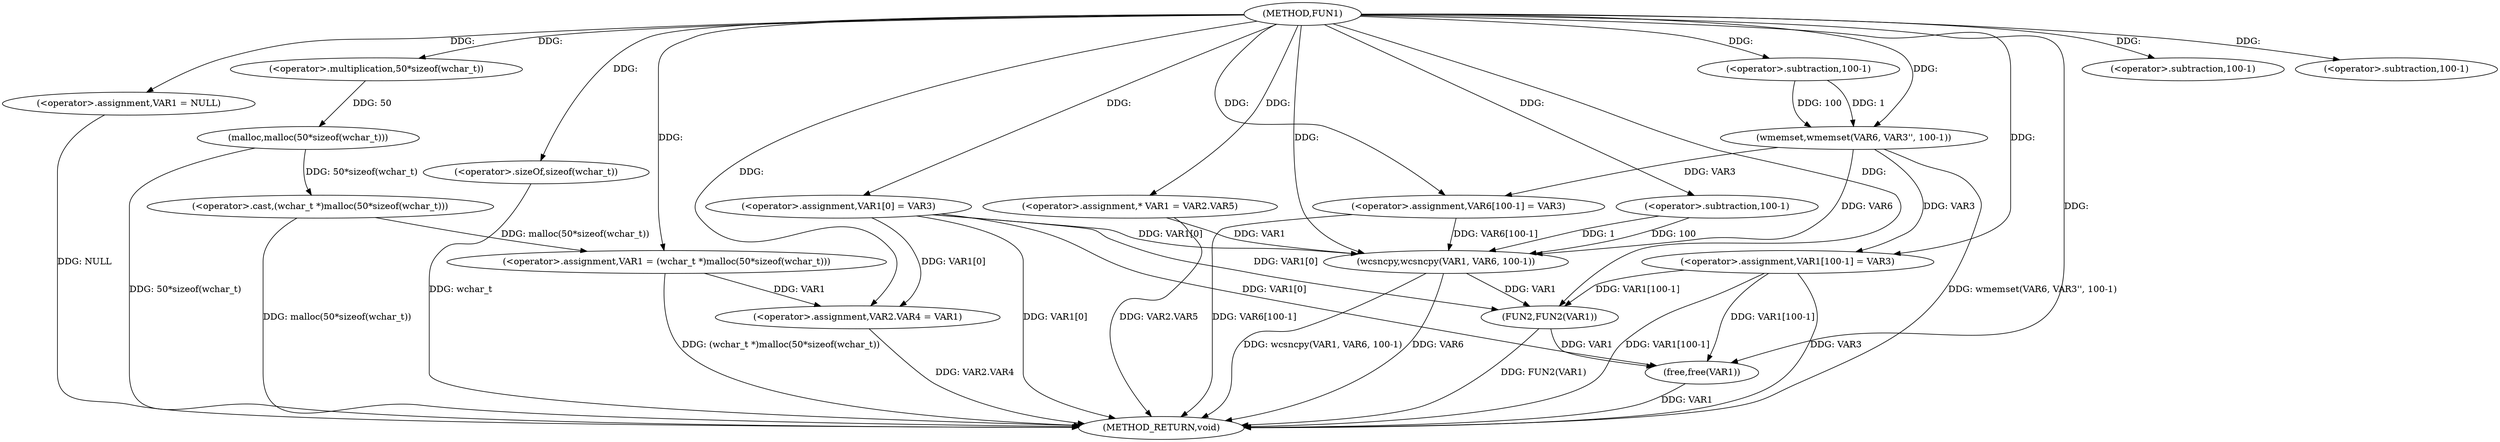 digraph FUN1 {  
"1000100" [label = "(METHOD,FUN1)" ]
"1000165" [label = "(METHOD_RETURN,void)" ]
"1000104" [label = "(<operator>.assignment,VAR1 = NULL)" ]
"1000107" [label = "(<operator>.assignment,VAR1 = (wchar_t *)malloc(50*sizeof(wchar_t)))" ]
"1000109" [label = "(<operator>.cast,(wchar_t *)malloc(50*sizeof(wchar_t)))" ]
"1000111" [label = "(malloc,malloc(50*sizeof(wchar_t)))" ]
"1000112" [label = "(<operator>.multiplication,50*sizeof(wchar_t))" ]
"1000114" [label = "(<operator>.sizeOf,sizeof(wchar_t))" ]
"1000116" [label = "(<operator>.assignment,VAR1[0] = VAR3)" ]
"1000121" [label = "(<operator>.assignment,VAR2.VAR4 = VAR1)" ]
"1000128" [label = "(<operator>.assignment,* VAR1 = VAR2.VAR5)" ]
"1000135" [label = "(wmemset,wmemset(VAR6, VAR3'', 100-1))" ]
"1000138" [label = "(<operator>.subtraction,100-1)" ]
"1000141" [label = "(<operator>.assignment,VAR6[100-1] = VAR3)" ]
"1000144" [label = "(<operator>.subtraction,100-1)" ]
"1000148" [label = "(wcsncpy,wcsncpy(VAR1, VAR6, 100-1))" ]
"1000151" [label = "(<operator>.subtraction,100-1)" ]
"1000154" [label = "(<operator>.assignment,VAR1[100-1] = VAR3)" ]
"1000157" [label = "(<operator>.subtraction,100-1)" ]
"1000161" [label = "(FUN2,FUN2(VAR1))" ]
"1000163" [label = "(free,free(VAR1))" ]
  "1000116" -> "1000165"  [ label = "DDG: VAR1[0]"] 
  "1000141" -> "1000165"  [ label = "DDG: VAR6[100-1]"] 
  "1000154" -> "1000165"  [ label = "DDG: VAR1[100-1]"] 
  "1000148" -> "1000165"  [ label = "DDG: wcsncpy(VAR1, VAR6, 100-1)"] 
  "1000111" -> "1000165"  [ label = "DDG: 50*sizeof(wchar_t)"] 
  "1000135" -> "1000165"  [ label = "DDG: wmemset(VAR6, VAR3'', 100-1)"] 
  "1000121" -> "1000165"  [ label = "DDG: VAR2.VAR4"] 
  "1000148" -> "1000165"  [ label = "DDG: VAR6"] 
  "1000128" -> "1000165"  [ label = "DDG: VAR2.VAR5"] 
  "1000163" -> "1000165"  [ label = "DDG: VAR1"] 
  "1000154" -> "1000165"  [ label = "DDG: VAR3"] 
  "1000114" -> "1000165"  [ label = "DDG: wchar_t"] 
  "1000109" -> "1000165"  [ label = "DDG: malloc(50*sizeof(wchar_t))"] 
  "1000161" -> "1000165"  [ label = "DDG: FUN2(VAR1)"] 
  "1000104" -> "1000165"  [ label = "DDG: NULL"] 
  "1000107" -> "1000165"  [ label = "DDG: (wchar_t *)malloc(50*sizeof(wchar_t))"] 
  "1000100" -> "1000104"  [ label = "DDG: "] 
  "1000109" -> "1000107"  [ label = "DDG: malloc(50*sizeof(wchar_t))"] 
  "1000100" -> "1000107"  [ label = "DDG: "] 
  "1000111" -> "1000109"  [ label = "DDG: 50*sizeof(wchar_t)"] 
  "1000112" -> "1000111"  [ label = "DDG: 50"] 
  "1000100" -> "1000112"  [ label = "DDG: "] 
  "1000100" -> "1000114"  [ label = "DDG: "] 
  "1000100" -> "1000116"  [ label = "DDG: "] 
  "1000116" -> "1000121"  [ label = "DDG: VAR1[0]"] 
  "1000107" -> "1000121"  [ label = "DDG: VAR1"] 
  "1000100" -> "1000121"  [ label = "DDG: "] 
  "1000100" -> "1000128"  [ label = "DDG: "] 
  "1000100" -> "1000135"  [ label = "DDG: "] 
  "1000138" -> "1000135"  [ label = "DDG: 100"] 
  "1000138" -> "1000135"  [ label = "DDG: 1"] 
  "1000100" -> "1000138"  [ label = "DDG: "] 
  "1000135" -> "1000141"  [ label = "DDG: VAR3"] 
  "1000100" -> "1000141"  [ label = "DDG: "] 
  "1000100" -> "1000144"  [ label = "DDG: "] 
  "1000116" -> "1000148"  [ label = "DDG: VAR1[0]"] 
  "1000128" -> "1000148"  [ label = "DDG: VAR1"] 
  "1000100" -> "1000148"  [ label = "DDG: "] 
  "1000141" -> "1000148"  [ label = "DDG: VAR6[100-1]"] 
  "1000135" -> "1000148"  [ label = "DDG: VAR6"] 
  "1000151" -> "1000148"  [ label = "DDG: 100"] 
  "1000151" -> "1000148"  [ label = "DDG: 1"] 
  "1000100" -> "1000151"  [ label = "DDG: "] 
  "1000100" -> "1000154"  [ label = "DDG: "] 
  "1000135" -> "1000154"  [ label = "DDG: VAR3"] 
  "1000100" -> "1000157"  [ label = "DDG: "] 
  "1000116" -> "1000161"  [ label = "DDG: VAR1[0]"] 
  "1000154" -> "1000161"  [ label = "DDG: VAR1[100-1]"] 
  "1000148" -> "1000161"  [ label = "DDG: VAR1"] 
  "1000100" -> "1000161"  [ label = "DDG: "] 
  "1000116" -> "1000163"  [ label = "DDG: VAR1[0]"] 
  "1000154" -> "1000163"  [ label = "DDG: VAR1[100-1]"] 
  "1000161" -> "1000163"  [ label = "DDG: VAR1"] 
  "1000100" -> "1000163"  [ label = "DDG: "] 
}

